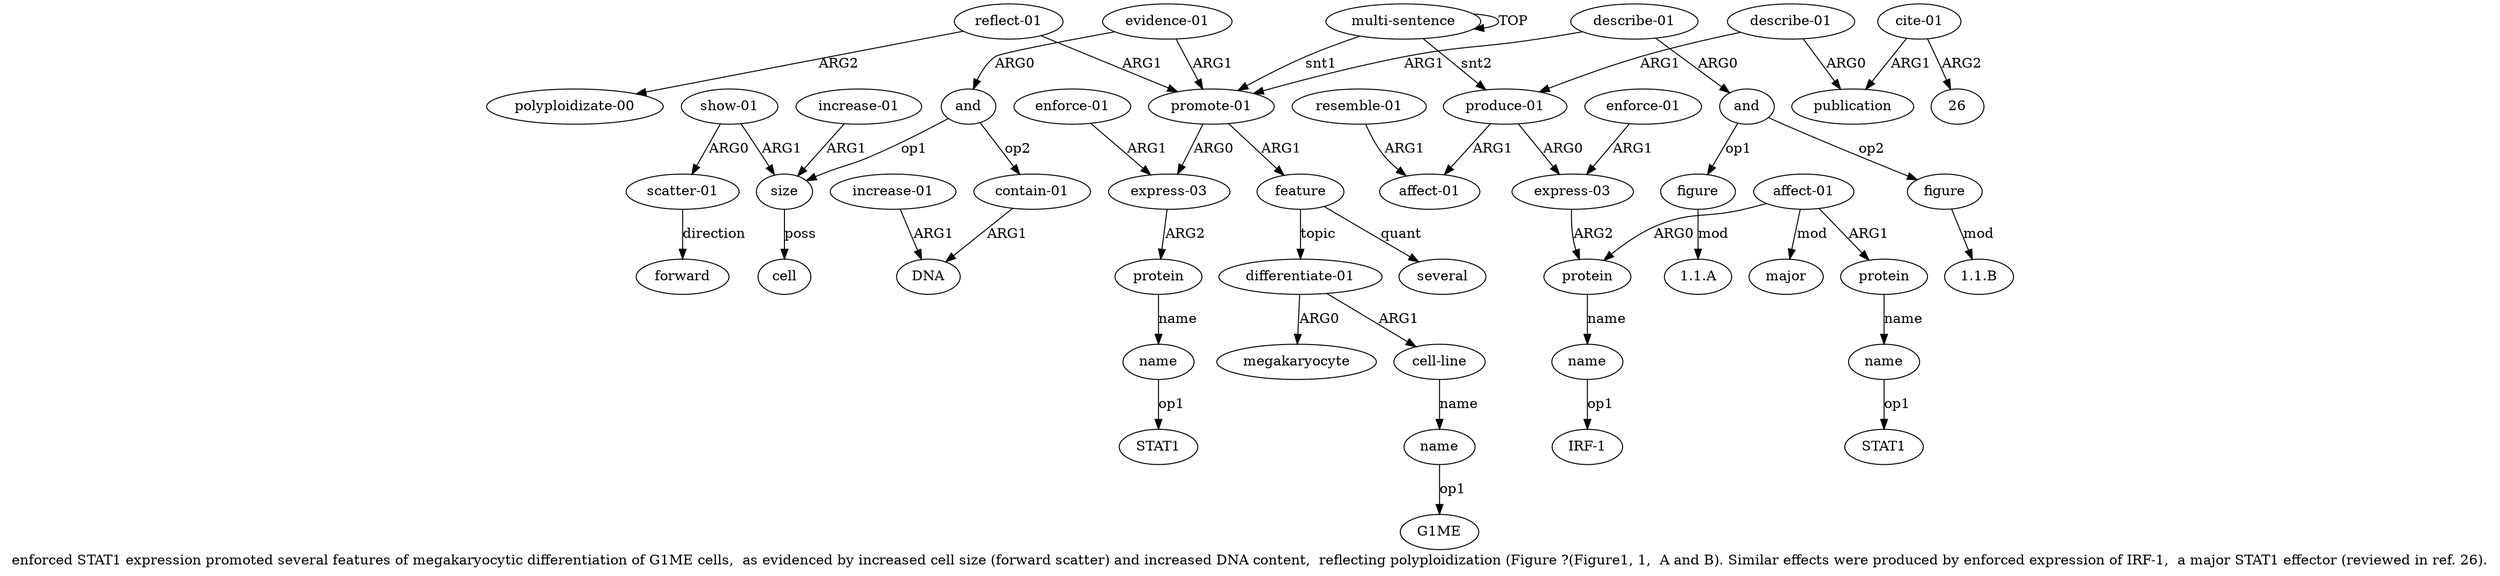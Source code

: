 digraph  {
	graph [label="enforced STAT1 expression promoted several features of megakaryocytic differentiation of G1ME cells,  as evidenced by increased \
cell size (forward scatter) and increased DNA content,  reflecting polyploidization (Figure ?(Figure1, 1,  A and B). Similar effects \
were produced by enforced expression of IRF-1,  a major STAT1 effector (reviewed in ref. 26)."];
	node [label="\N"];
	a20	 [color=black,
		gold_ind=20,
		gold_label="contain-01",
		label="contain-01",
		test_ind=20,
		test_label="contain-01"];
	a21	 [color=black,
		gold_ind=21,
		gold_label=DNA,
		label=DNA,
		test_ind=21,
		test_label=DNA];
	a20 -> a21 [key=0,
	color=black,
	gold_label=ARG1,
	label=ARG1,
	test_label=ARG1];
a22 [color=black,
	gold_ind=22,
	gold_label="increase-01",
	label="increase-01",
	test_ind=22,
	test_label="increase-01"];
a22 -> a21 [key=0,
color=black,
gold_label=ARG1,
label=ARG1,
test_label=ARG1];
a23 [color=black,
gold_ind=23,
gold_label="reflect-01",
label="reflect-01",
test_ind=23,
test_label="reflect-01"];
a24 [color=black,
gold_ind=24,
gold_label="polyploidizate-00",
label="polyploidizate-00",
test_ind=24,
test_label="polyploidizate-00"];
a23 -> a24 [key=0,
color=black,
gold_label=ARG2,
label=ARG2,
test_label=ARG2];
a1 [color=black,
gold_ind=1,
gold_label="promote-01",
label="promote-01",
test_ind=1,
test_label="promote-01"];
a23 -> a1 [key=0,
color=black,
gold_label=ARG1,
label=ARG1,
test_label=ARG1];
a25 [color=black,
gold_ind=25,
gold_label="describe-01",
label="describe-01",
test_ind=25,
test_label="describe-01"];
a26 [color=black,
gold_ind=26,
gold_label=and,
label=and,
test_ind=26,
test_label=and];
a25 -> a26 [key=0,
color=black,
gold_label=ARG0,
label=ARG0,
test_label=ARG0];
a25 -> a1 [key=0,
color=black,
gold_label=ARG1,
label=ARG1,
test_label=ARG1];
a27 [color=black,
gold_ind=27,
gold_label=figure,
label=figure,
test_ind=27,
test_label=figure];
a26 -> a27 [key=0,
color=black,
gold_label=op1,
label=op1,
test_label=op1];
a28 [color=black,
gold_ind=28,
gold_label=figure,
label=figure,
test_ind=28,
test_label=figure];
a26 -> a28 [key=0,
color=black,
gold_label=op2,
label=op2,
test_label=op2];
"a27 1.1.A" [color=black,
gold_ind=-1,
gold_label="1.1.A",
label="1.1.A",
test_ind=-1,
test_label="1.1.A"];
a27 -> "a27 1.1.A" [key=0,
color=black,
gold_label=mod,
label=mod,
test_label=mod];
"a28 1.1.B" [color=black,
gold_ind=-1,
gold_label="1.1.B",
label="1.1.B",
test_ind=-1,
test_label="1.1.B"];
a28 -> "a28 1.1.B" [key=0,
color=black,
gold_label=mod,
label=mod,
test_label=mod];
a29 [color=black,
gold_ind=29,
gold_label="produce-01",
label="produce-01",
test_ind=29,
test_label="produce-01"];
a30 [color=black,
gold_ind=30,
gold_label="express-03",
label="express-03",
test_ind=30,
test_label="express-03"];
a29 -> a30 [key=0,
color=black,
gold_label=ARG0,
label=ARG0,
test_label=ARG0];
a38 [color=black,
gold_ind=38,
gold_label="affect-01",
label="affect-01",
test_ind=38,
test_label="affect-01"];
a29 -> a38 [key=0,
color=black,
gold_label=ARG1,
label=ARG1,
test_label=ARG1];
a31 [color=black,
gold_ind=31,
gold_label=protein,
label=protein,
test_ind=31,
test_label=protein];
a32 [color=black,
gold_ind=32,
gold_label=name,
label=name,
test_ind=32,
test_label=name];
a31 -> a32 [key=0,
color=black,
gold_label=name,
label=name,
test_label=name];
a30 -> a31 [key=0,
color=black,
gold_label=ARG2,
label=ARG2,
test_label=ARG2];
"a32 IRF-1" [color=black,
gold_ind=-1,
gold_label="IRF-1",
label="IRF-1",
test_ind=-1,
test_label="IRF-1"];
a37 [color=black,
gold_ind=37,
gold_label="enforce-01",
label="enforce-01",
test_ind=37,
test_label="enforce-01"];
a37 -> a30 [key=0,
color=black,
gold_label=ARG1,
label=ARG1,
test_label=ARG1];
a36 [color=black,
gold_ind=36,
gold_label=major,
label=major,
test_ind=36,
test_label=major];
a33 [color=black,
gold_ind=33,
gold_label="affect-01",
label="affect-01",
test_ind=33,
test_label="affect-01"];
a33 -> a31 [key=0,
color=black,
gold_label=ARG0,
label=ARG0,
test_label=ARG0];
a33 -> a36 [key=0,
color=black,
gold_label=mod,
label=mod,
test_label=mod];
a34 [color=black,
gold_ind=34,
gold_label=protein,
label=protein,
test_ind=34,
test_label=protein];
a33 -> a34 [key=0,
color=black,
gold_label=ARG1,
label=ARG1,
test_label=ARG1];
a35 [color=black,
gold_ind=35,
gold_label=name,
label=name,
test_ind=35,
test_label=name];
"a35 STAT1" [color=black,
gold_ind=-1,
gold_label=STAT1,
label=STAT1,
test_ind=-1,
test_label=STAT1];
a35 -> "a35 STAT1" [key=0,
color=black,
gold_label=op1,
label=op1,
test_label=op1];
a34 -> a35 [key=0,
color=black,
gold_label=name,
label=name,
test_label=name];
"a42 26" [color=black,
gold_ind=-1,
gold_label=26,
label=26,
test_ind=-1,
test_label=26];
a32 -> "a32 IRF-1" [key=0,
color=black,
gold_label=op1,
label=op1,
test_label=op1];
a15 [color=black,
gold_ind=15,
gold_label=cell,
label=cell,
test_ind=15,
test_label=cell];
a14 [color=black,
gold_ind=14,
gold_label=size,
label=size,
test_ind=14,
test_label=size];
a14 -> a15 [key=0,
color=black,
gold_label=poss,
label=poss,
test_label=poss];
a17 [color=black,
gold_ind=17,
gold_label="show-01",
label="show-01",
test_ind=17,
test_label="show-01"];
a17 -> a14 [key=0,
color=black,
gold_label=ARG1,
label=ARG1,
test_label=ARG1];
a18 [color=black,
gold_ind=18,
gold_label="scatter-01",
label="scatter-01",
test_ind=18,
test_label="scatter-01"];
a17 -> a18 [key=0,
color=black,
gold_label=ARG0,
label=ARG0,
test_label=ARG0];
a16 [color=black,
gold_ind=16,
gold_label="increase-01",
label="increase-01",
test_ind=16,
test_label="increase-01"];
a16 -> a14 [key=0,
color=black,
gold_label=ARG1,
label=ARG1,
test_label=ARG1];
a11 [color=black,
gold_ind=11,
gold_label=name,
label=name,
test_ind=11,
test_label=name];
"a11 G1ME" [color=black,
gold_ind=-1,
gold_label=G1ME,
label=G1ME,
test_ind=-1,
test_label=G1ME];
a11 -> "a11 G1ME" [key=0,
color=black,
gold_label=op1,
label=op1,
test_label=op1];
a10 [color=black,
gold_ind=10,
gold_label="cell-line",
label="cell-line",
test_ind=10,
test_label="cell-line"];
a10 -> a11 [key=0,
color=black,
gold_label=name,
label=name,
test_label=name];
a13 [color=black,
gold_ind=13,
gold_label=and,
label=and,
test_ind=13,
test_label=and];
a13 -> a20 [key=0,
color=black,
gold_label=op2,
label=op2,
test_label=op2];
a13 -> a14 [key=0,
color=black,
gold_label=op1,
label=op1,
test_label=op1];
a12 [color=black,
gold_ind=12,
gold_label="evidence-01",
label="evidence-01",
test_ind=12,
test_label="evidence-01"];
a12 -> a13 [key=0,
color=black,
gold_label=ARG0,
label=ARG0,
test_label=ARG0];
a12 -> a1 [key=0,
color=black,
gold_label=ARG1,
label=ARG1,
test_label=ARG1];
a39 [color=black,
gold_ind=39,
gold_label="resemble-01",
label="resemble-01",
test_ind=39,
test_label="resemble-01"];
a39 -> a38 [key=0,
color=black,
gold_label=ARG1,
label=ARG1,
test_label=ARG1];
a19 [color=black,
gold_ind=19,
gold_label=forward,
label=forward,
test_ind=19,
test_label=forward];
a18 -> a19 [key=0,
color=black,
gold_label=direction,
label=direction,
test_label=direction];
a2 [color=black,
gold_ind=2,
gold_label="express-03",
label="express-03",
test_ind=2,
test_label="express-03"];
a1 -> a2 [key=0,
color=black,
gold_label=ARG0,
label=ARG0,
test_label=ARG0];
a6 [color=black,
gold_ind=6,
gold_label=feature,
label=feature,
test_ind=6,
test_label=feature];
a1 -> a6 [key=0,
color=black,
gold_label=ARG1,
label=ARG1,
test_label=ARG1];
a0 [color=black,
gold_ind=0,
gold_label="multi-sentence",
label="multi-sentence",
test_ind=0,
test_label="multi-sentence"];
a0 -> a29 [key=0,
color=black,
gold_label=snt2,
label=snt2,
test_label=snt2];
a0 -> a1 [key=0,
color=black,
gold_label=snt1,
label=snt1,
test_label=snt1];
a0 -> a0 [key=0,
color=black,
gold_label=TOP,
label=TOP,
test_label=TOP];
a3 [color=black,
gold_ind=3,
gold_label=protein,
label=protein,
test_ind=3,
test_label=protein];
a4 [color=black,
gold_ind=4,
gold_label=name,
label=name,
test_ind=4,
test_label=name];
a3 -> a4 [key=0,
color=black,
gold_label=name,
label=name,
test_label=name];
a2 -> a3 [key=0,
color=black,
gold_label=ARG2,
label=ARG2,
test_label=ARG2];
a5 [color=black,
gold_ind=5,
gold_label="enforce-01",
label="enforce-01",
test_ind=5,
test_label="enforce-01"];
a5 -> a2 [key=0,
color=black,
gold_label=ARG1,
label=ARG1,
test_label=ARG1];
"a4 STAT1" [color=black,
gold_ind=-1,
gold_label=STAT1,
label=STAT1,
test_ind=-1,
test_label=STAT1];
a4 -> "a4 STAT1" [key=0,
color=black,
gold_label=op1,
label=op1,
test_label=op1];
a7 [color=black,
gold_ind=7,
gold_label=several,
label=several,
test_ind=7,
test_label=several];
a6 -> a7 [key=0,
color=black,
gold_label=quant,
label=quant,
test_label=quant];
a8 [color=black,
gold_ind=8,
gold_label="differentiate-01",
label="differentiate-01",
test_ind=8,
test_label="differentiate-01"];
a6 -> a8 [key=0,
color=black,
gold_label=topic,
label=topic,
test_label=topic];
a9 [color=black,
gold_ind=9,
gold_label=megakaryocyte,
label=megakaryocyte,
test_ind=9,
test_label=megakaryocyte];
a8 -> a10 [key=0,
color=black,
gold_label=ARG1,
label=ARG1,
test_label=ARG1];
a8 -> a9 [key=0,
color=black,
gold_label=ARG0,
label=ARG0,
test_label=ARG0];
a42 [color=black,
gold_ind=42,
gold_label="cite-01",
label="cite-01",
test_ind=42,
test_label="cite-01"];
a42 -> "a42 26" [key=0,
color=black,
gold_label=ARG2,
label=ARG2,
test_label=ARG2];
a41 [color=black,
gold_ind=41,
gold_label=publication,
label=publication,
test_ind=41,
test_label=publication];
a42 -> a41 [key=0,
color=black,
gold_label=ARG1,
label=ARG1,
test_label=ARG1];
a40 [color=black,
gold_ind=40,
gold_label="describe-01",
label="describe-01",
test_ind=40,
test_label="describe-01"];
a40 -> a29 [key=0,
color=black,
gold_label=ARG1,
label=ARG1,
test_label=ARG1];
a40 -> a41 [key=0,
color=black,
gold_label=ARG0,
label=ARG0,
test_label=ARG0];
}
